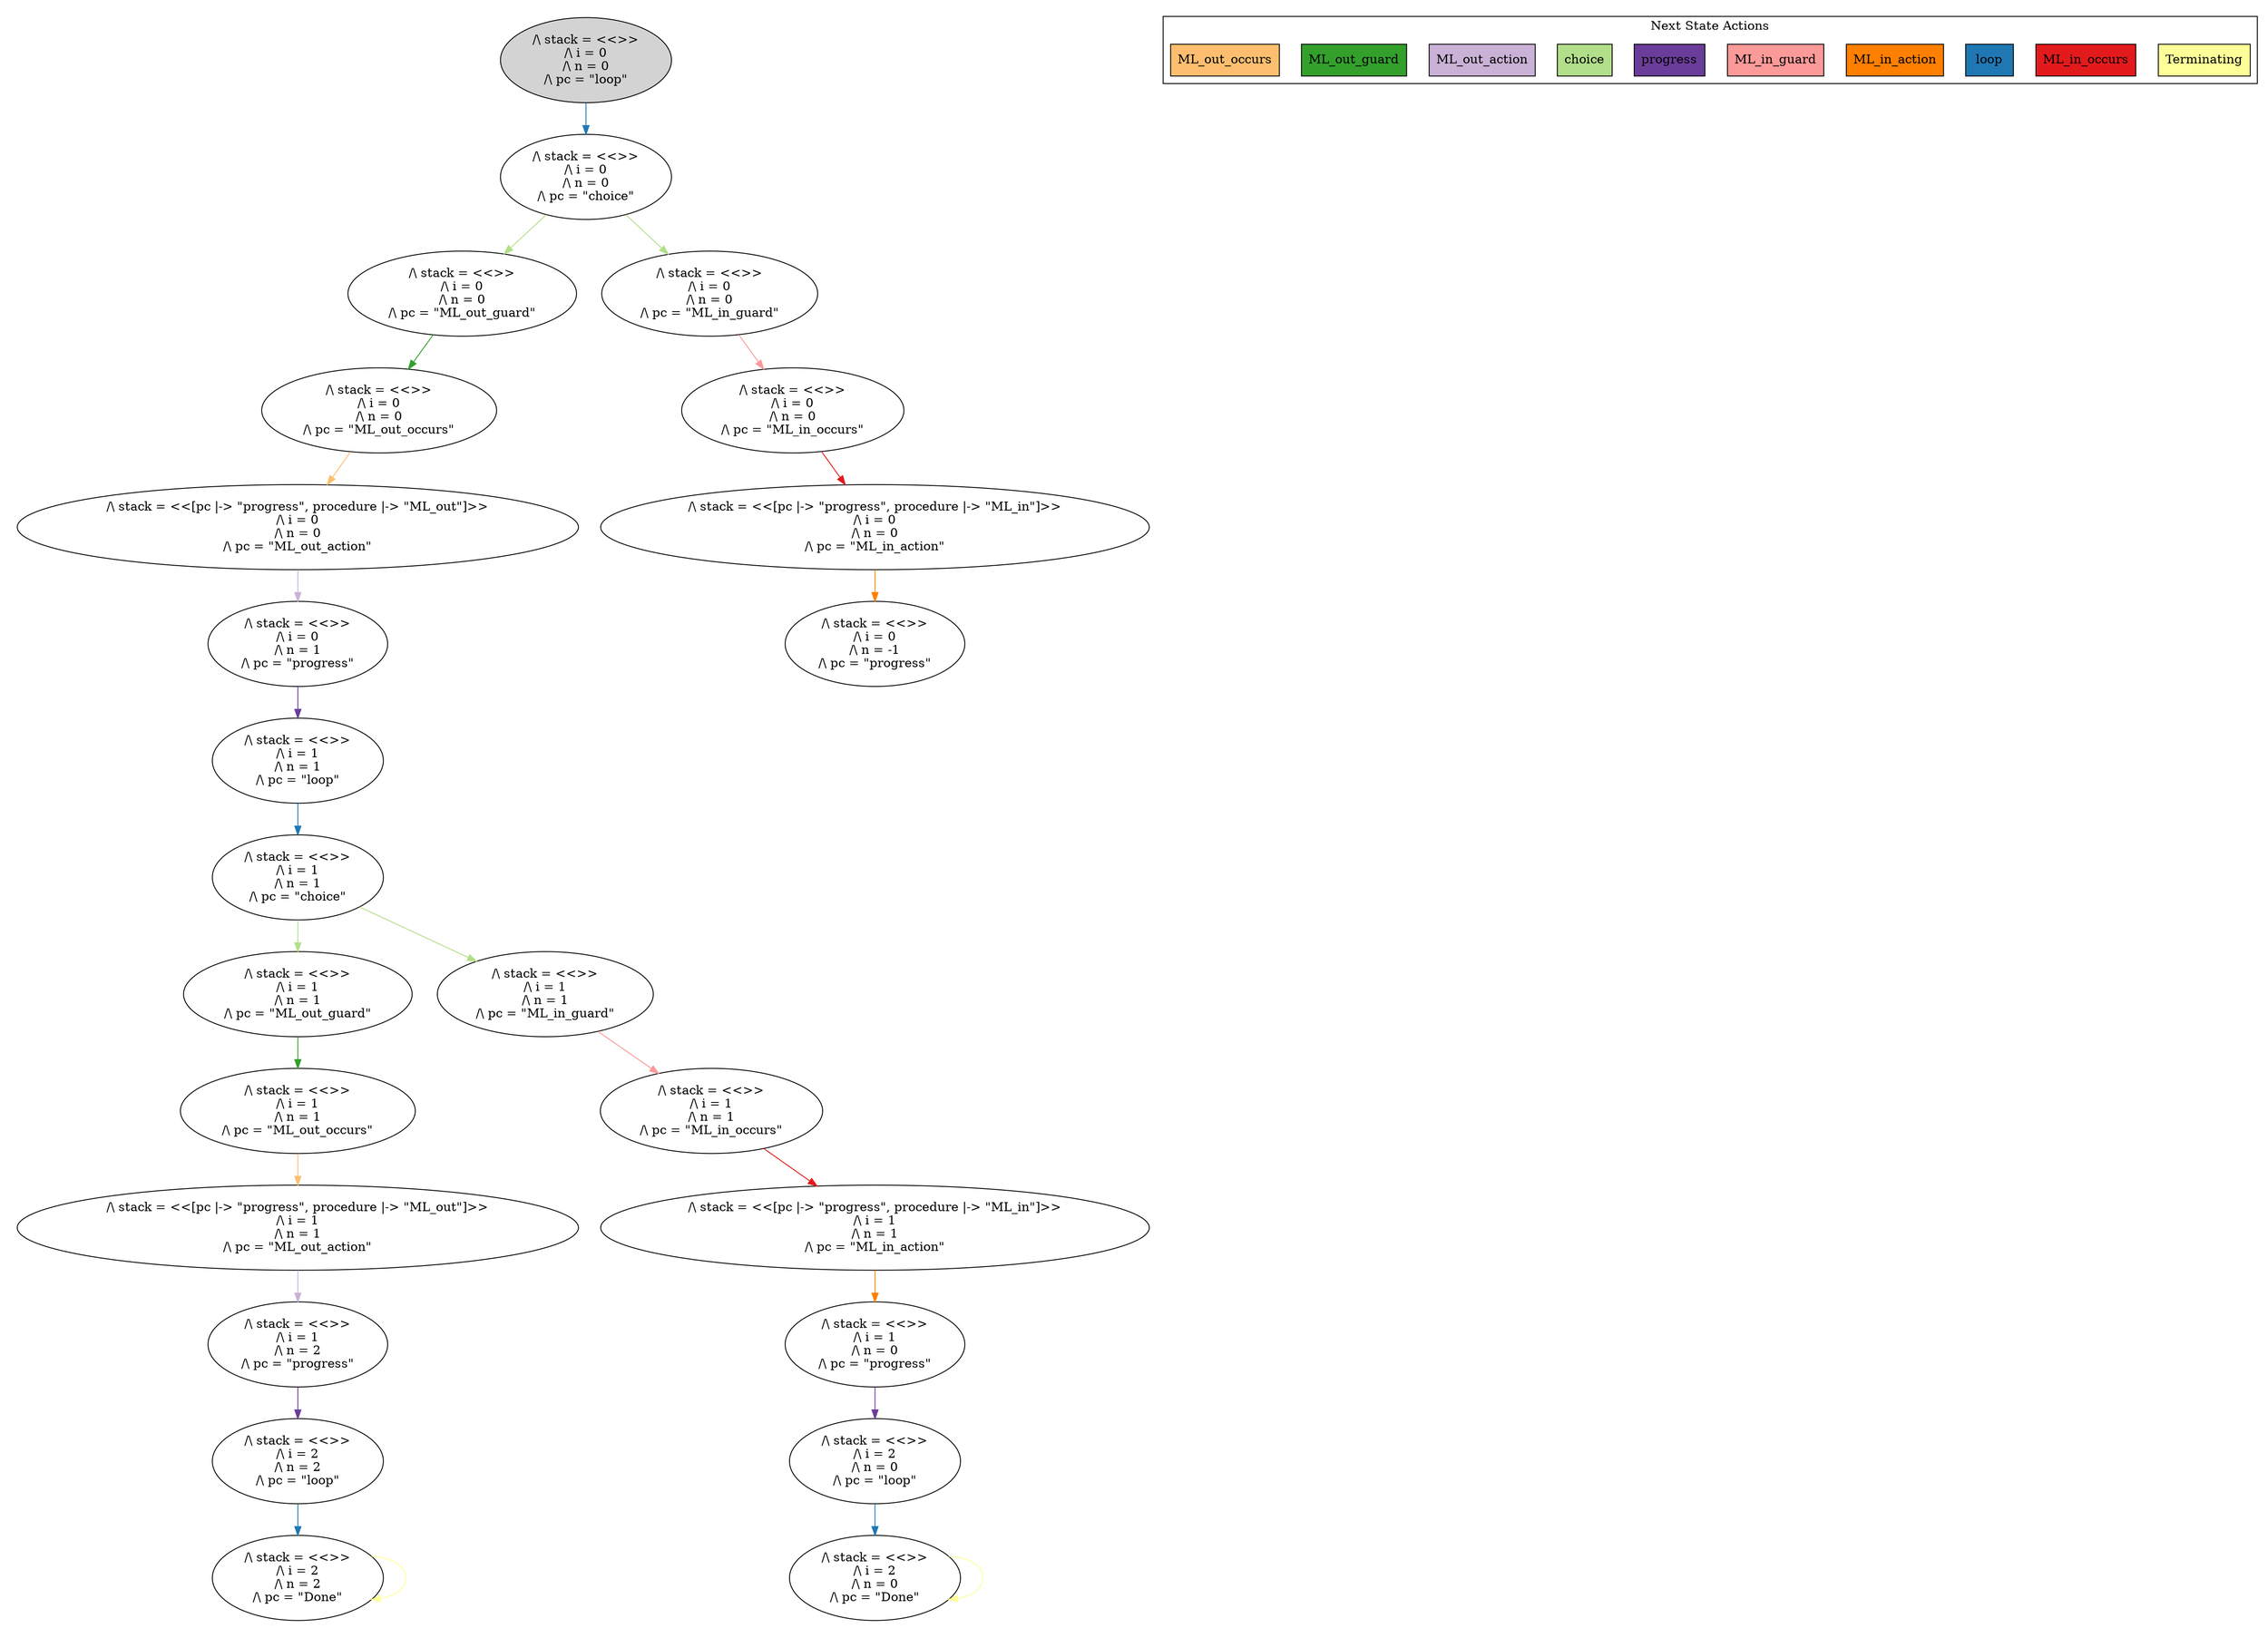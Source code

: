 strict digraph DiskGraph {
edge [colorscheme="paired12"]
nodesep=0.35;
subgraph cluster_graph {
color="white";
-5819121894112806975 [label="/\\ stack = <<>>\n/\\ i = 0\n/\\ n = 0\n/\\ pc = \"loop\"",style = filled]
-5819121894112806975 -> -8694429426517496490 [label="",color="2",fontcolor="2"];
-8694429426517496490 [label="/\\ stack = <<>>\n/\\ i = 0\n/\\ n = 0\n/\\ pc = \"choice\""];
-8694429426517496490 -> -4491234593982120562 [label="",color="3",fontcolor="3"];
-4491234593982120562 [label="/\\ stack = <<>>\n/\\ i = 0\n/\\ n = 0\n/\\ pc = \"ML_out_guard\""];
-8694429426517496490 -> -8636580058247957386 [label="",color="3",fontcolor="3"];
-8636580058247957386 [label="/\\ stack = <<>>\n/\\ i = 0\n/\\ n = 0\n/\\ pc = \"ML_in_guard\""];
-4491234593982120562 -> -8017380230478891724 [label="",color="4",fontcolor="4"];
-8017380230478891724 [label="/\\ stack = <<>>\n/\\ i = 0\n/\\ n = 0\n/\\ pc = \"ML_out_occurs\""];
-8636580058247957386 -> -5871157695958988477 [label="",color="5",fontcolor="5"];
-5871157695958988477 [label="/\\ stack = <<>>\n/\\ i = 0\n/\\ n = 0\n/\\ pc = \"ML_in_occurs\""];
-5871157695958988477 -> 4635152644330306705 [label="",color="6",fontcolor="6"];
4635152644330306705 [label="/\\ stack = <<[pc |-> \"progress\", procedure |-> \"ML_in\"]>>\n/\\ i = 0\n/\\ n = 0\n/\\ pc = \"ML_in_action\""];
-8017380230478891724 -> 4833175722003197759 [label="",color="7",fontcolor="7"];
4833175722003197759 [label="/\\ stack = <<[pc |-> \"progress\", procedure |-> \"ML_out\"]>>\n/\\ i = 0\n/\\ n = 0\n/\\ pc = \"ML_out_action\""];
4635152644330306705 -> -4005595746093522776 [label="",color="8",fontcolor="8"];
-4005595746093522776 [label="/\\ stack = <<>>\n/\\ i = 0\n/\\ n = -1\n/\\ pc = \"progress\""];
4833175722003197759 -> 4230790519492135439 [label="",color="9",fontcolor="9"];
4230790519492135439 [label="/\\ stack = <<>>\n/\\ i = 0\n/\\ n = 1\n/\\ pc = \"progress\""];
4230790519492135439 -> -1942319359484299462 [label="",color="10",fontcolor="10"];
-1942319359484299462 [label="/\\ stack = <<>>\n/\\ i = 1\n/\\ n = 1\n/\\ pc = \"loop\""];
-1942319359484299462 -> -7736952153802167650 [label="",color="2",fontcolor="2"];
-7736952153802167650 [label="/\\ stack = <<>>\n/\\ i = 1\n/\\ n = 1\n/\\ pc = \"choice\""];
-7736952153802167650 -> -158491129981947413 [label="",color="3",fontcolor="3"];
-158491129981947413 [label="/\\ stack = <<>>\n/\\ i = 1\n/\\ n = 1\n/\\ pc = \"ML_out_guard\""];
-7736952153802167650 -> 4727946581690469299 [label="",color="3",fontcolor="3"];
4727946581690469299 [label="/\\ stack = <<>>\n/\\ i = 1\n/\\ n = 1\n/\\ pc = \"ML_in_guard\""];
-158491129981947413 -> 9149045331038410494 [label="",color="4",fontcolor="4"];
9149045331038410494 [label="/\\ stack = <<>>\n/\\ i = 1\n/\\ n = 1\n/\\ pc = \"ML_out_occurs\""];
4727946581690469299 -> -7862592359206255322 [label="",color="5",fontcolor="5"];
-7862592359206255322 [label="/\\ stack = <<>>\n/\\ i = 1\n/\\ n = 1\n/\\ pc = \"ML_in_occurs\""];
9149045331038410494 -> -5955560946454262539 [label="",color="7",fontcolor="7"];
-5955560946454262539 [label="/\\ stack = <<[pc |-> \"progress\", procedure |-> \"ML_out\"]>>\n/\\ i = 1\n/\\ n = 1\n/\\ pc = \"ML_out_action\""];
-7862592359206255322 -> 8949881726517833972 [label="",color="6",fontcolor="6"];
8949881726517833972 [label="/\\ stack = <<[pc |-> \"progress\", procedure |-> \"ML_in\"]>>\n/\\ i = 1\n/\\ n = 1\n/\\ pc = \"ML_in_action\""];
-5955560946454262539 -> -1417393143993685264 [label="",color="9",fontcolor="9"];
-1417393143993685264 [label="/\\ stack = <<>>\n/\\ i = 1\n/\\ n = 2\n/\\ pc = \"progress\""];
8949881726517833972 -> 1893629153188997728 [label="",color="8",fontcolor="8"];
1893629153188997728 [label="/\\ stack = <<>>\n/\\ i = 1\n/\\ n = 0\n/\\ pc = \"progress\""];
-1417393143993685264 -> 4275050959790061111 [label="",color="10",fontcolor="10"];
4275050959790061111 [label="/\\ stack = <<>>\n/\\ i = 2\n/\\ n = 2\n/\\ pc = \"loop\""];
4275050959790061111 -> 7301629352447460393 [label="",color="2",fontcolor="2"];
7301629352447460393 [label="/\\ stack = <<>>\n/\\ i = 2\n/\\ n = 2\n/\\ pc = \"Done\""];
1893629153188997728 -> 6500290701446020615 [label="",color="10",fontcolor="10"];
6500290701446020615 [label="/\\ stack = <<>>\n/\\ i = 2\n/\\ n = 0\n/\\ pc = \"loop\""];
7301629352447460393 -> 7301629352447460393 [label="",color="11",fontcolor="11"];
6500290701446020615 -> 303213372529052697 [label="",color="2",fontcolor="2"];
303213372529052697 [label="/\\ stack = <<>>\n/\\ i = 2\n/\\ n = 0\n/\\ pc = \"Done\""];
303213372529052697 -> 303213372529052697 [label="",color="11",fontcolor="11"];
{rank = same; -5819121894112806975;}
{rank = same; -8694429426517496490;}
{rank = same; -4491234593982120562;-8636580058247957386;}
{rank = same; -8017380230478891724;-5871157695958988477;}
{rank = same; 4833175722003197759;4635152644330306705;}
{rank = same; 4230790519492135439;}
{rank = same; -1942319359484299462;}
{rank = same; -7736952153802167650;}
{rank = same; 4727946581690469299;-158491129981947413;}
{rank = same; -7862592359206255322;9149045331038410494;}
{rank = same; -5955560946454262539;8949881726517833972;}
{rank = same; -1417393143993685264;1893629153188997728;}
{rank = same; 6500290701446020615;4275050959790061111;}
{rank = same; 303213372529052697;7301629352447460393;}
}
subgraph cluster_legend {graph[style=bold];label = "Next State Actions" style="solid"
node [ labeljust="l",colorscheme="paired12",style=filled,shape=record ]
Terminating [label="Terminating",fillcolor=11]
ML_in_occurs [label="ML_in_occurs",fillcolor=6]
loop [label="loop",fillcolor=2]
ML_in_action [label="ML_in_action",fillcolor=8]
ML_in_guard [label="ML_in_guard",fillcolor=5]
progress [label="progress",fillcolor=10]
choice [label="choice",fillcolor=3]
ML_out_action [label="ML_out_action",fillcolor=9]
ML_out_guard [label="ML_out_guard",fillcolor=4]
ML_out_occurs [label="ML_out_occurs",fillcolor=7]
}}